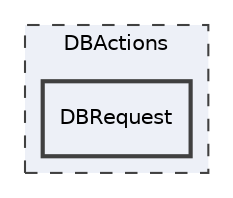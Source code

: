 digraph "DBActions/DBRequest"
{
 // LATEX_PDF_SIZE
  edge [fontname="Helvetica",fontsize="10",labelfontname="Helvetica",labelfontsize="10"];
  node [fontname="Helvetica",fontsize="10",shape=record];
  compound=true
  subgraph clusterdir_b159b5ad74b50d79c53dd562542ceda4 {
    graph [ bgcolor="#edf0f7", pencolor="grey25", style="filled,dashed,", label="DBActions", fontname="Helvetica", fontsize="10", URL="dir_b159b5ad74b50d79c53dd562542ceda4.html"]
  dir_9aad723e7c3a24d825ae3e367f5ed480 [shape=box, label="DBRequest", style="filled,bold,", fillcolor="#edf0f7", color="grey25", URL="dir_9aad723e7c3a24d825ae3e367f5ed480.html"];
  }
}
